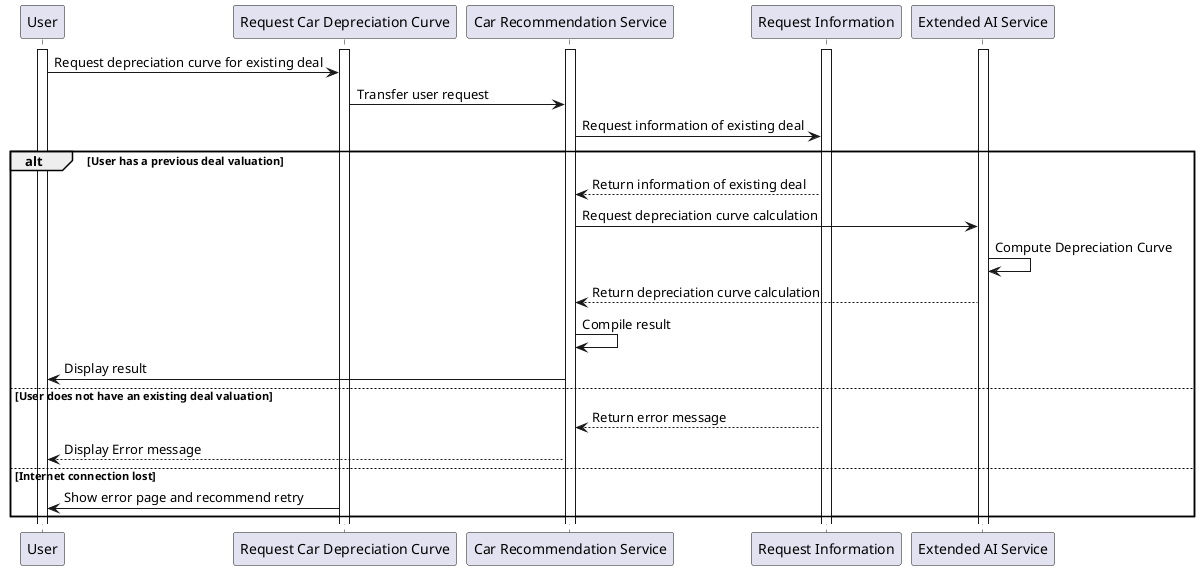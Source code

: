 @startuml be4
participant User
participant "Request Car Depreciation Curve"
participant "Car Recommendation Service"
participant "Request Information"
participant "Extended AI Service"

activate User
activate "Request Car Depreciation Curve"
activate "Car Recommendation Service"
activate "Request Information"
activate "Extended AI Service"

User -> "Request Car Depreciation Curve": Request depreciation curve for existing deal
"Request Car Depreciation Curve" -> "Car Recommendation Service": Transfer user request
"Car Recommendation Service" -> "Request Information": Request information of existing deal

alt User has a previous deal valuation
    "Car Recommendation Service" <-- "Request Information": Return information of existing deal
    "Car Recommendation Service" -> "Extended AI Service": Request depreciation curve calculation
    "Extended AI Service" -> "Extended AI Service": Compute Depreciation Curve
    "Car Recommendation Service" <-- "Extended AI Service": Return depreciation curve calculation
    "Car Recommendation Service" -> "Car Recommendation Service": Compile result
    "Car Recommendation Service" -> User: Display result
else User does not have an existing deal valuation
    "Car Recommendation Service" <-- "Request Information": Return error message
    User <-- "Car Recommendation Service": Display Error message
else Internet connection lost
    "Request Car Depreciation Curve" -> User: Show error page and recommend retry
end

@enduml
